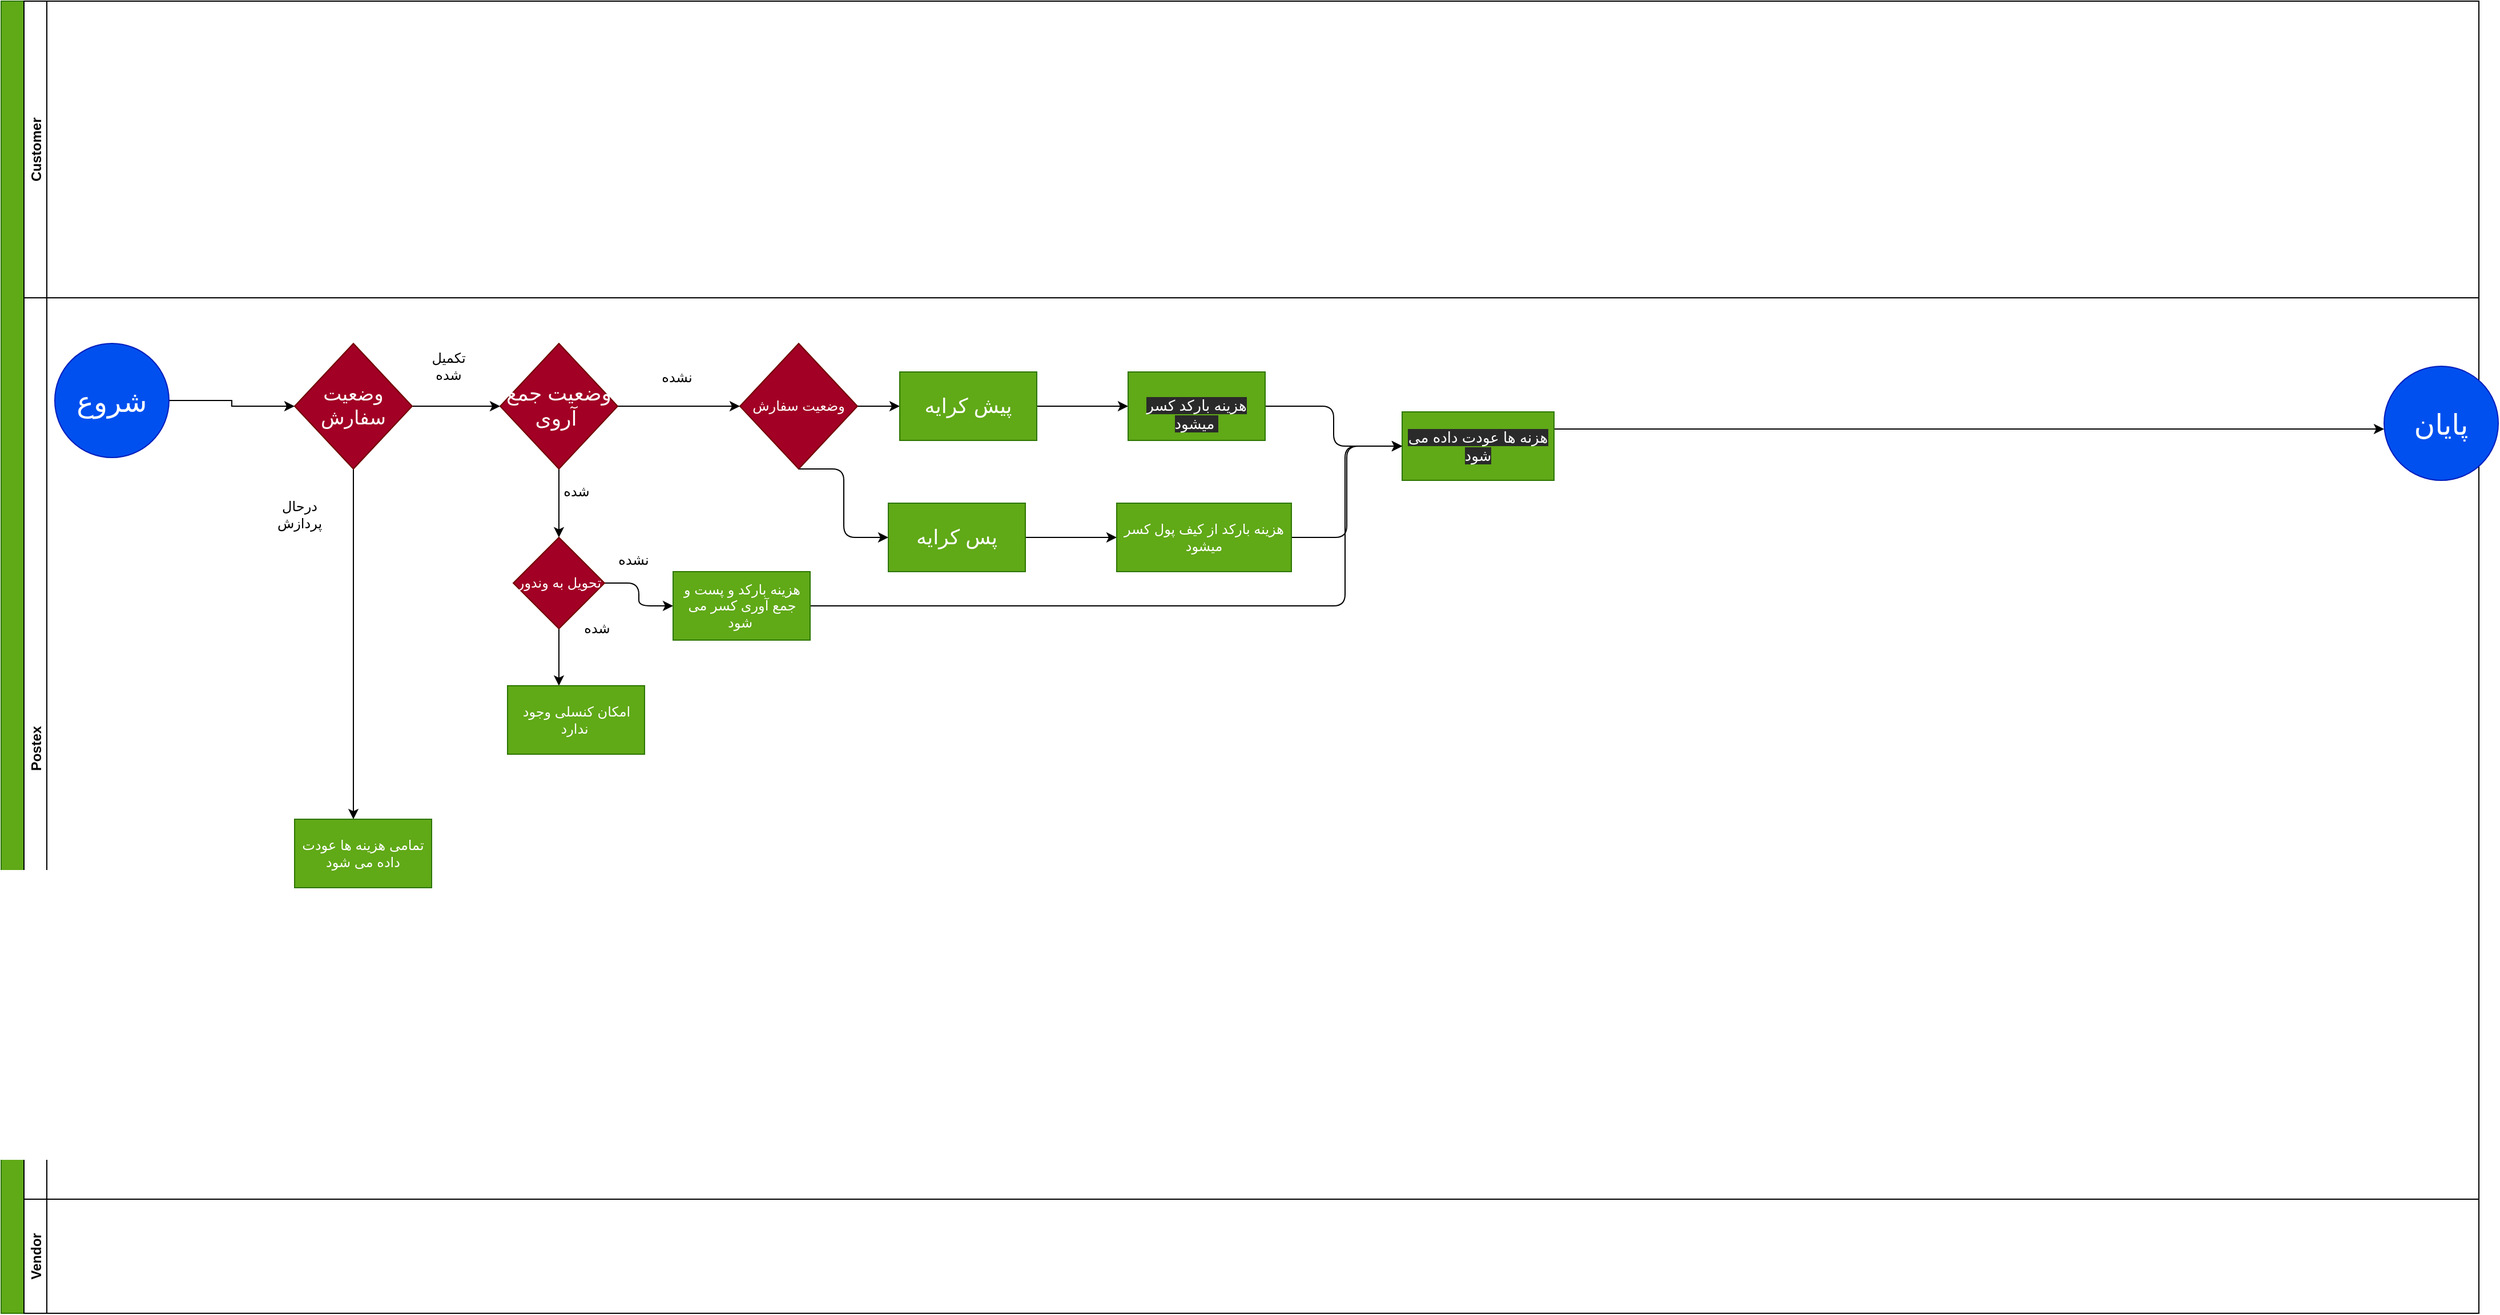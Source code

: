<mxfile>
    <diagram id="5A1bJ8k7loEzjgKSIjJu" name="Page-1">
        <mxGraphModel dx="1512" dy="1134" grid="0" gridSize="10" guides="1" tooltips="1" connect="1" arrows="1" fold="1" page="1" pageScale="1" pageWidth="2336" pageHeight="1654" math="0" shadow="0">
            <root>
                <mxCell id="0"/>
                <mxCell id="1" parent="0"/>
                <mxCell id="27" value=" " style="swimlane;childLayout=stackLayout;resizeParent=1;resizeParentMax=0;horizontal=0;startSize=20;horizontalStack=0;fillColor=#60a917;strokeColor=#2D7600;fontColor=#ffffff;fontSize=13;" parent="1" vertex="1">
                    <mxGeometry x="83" y="80" width="2170" height="1150" as="geometry"/>
                </mxCell>
                <mxCell id="28" value="Customer" style="swimlane;startSize=20;horizontal=0;" parent="27" vertex="1">
                    <mxGeometry x="20" width="2150" height="260" as="geometry"/>
                </mxCell>
                <mxCell id="37" value="Postex" style="swimlane;startSize=20;horizontal=0;" parent="27" vertex="1">
                    <mxGeometry x="20" y="260" width="2150" height="790" as="geometry"/>
                </mxCell>
                <mxCell id="29" value="" style="edgeStyle=orthogonalEdgeStyle;rounded=0;orthogonalLoop=1;jettySize=auto;html=1;" parent="37" source="30" target="59" edge="1">
                    <mxGeometry relative="1" as="geometry">
                        <mxPoint x="197" y="90.0" as="targetPoint"/>
                    </mxGeometry>
                </mxCell>
                <mxCell id="30" value="&lt;font style=&quot;font-size: 25px&quot;&gt;شروع&lt;/font&gt;" style="ellipse;whiteSpace=wrap;html=1;aspect=fixed;fillColor=#0050ef;strokeColor=#001DBC;fontColor=#ffffff;" parent="37" vertex="1">
                    <mxGeometry x="27" y="40" width="100" height="100" as="geometry"/>
                </mxCell>
                <mxCell id="35" value="&lt;font style=&quot;font-size: 25px&quot;&gt;پایان&lt;/font&gt;" style="ellipse;whiteSpace=wrap;html=1;aspect=fixed;fillColor=#0050ef;strokeColor=#001DBC;fontColor=#ffffff;" parent="37" vertex="1">
                    <mxGeometry x="2067" y="60" width="100" height="100" as="geometry"/>
                </mxCell>
                <mxCell id="64" value="" style="edgeStyle=elbowEdgeStyle;html=1;" parent="37" source="59" target="63" edge="1">
                    <mxGeometry relative="1" as="geometry"/>
                </mxCell>
                <mxCell id="70" style="edgeStyle=elbowEdgeStyle;html=1;exitX=1;exitY=0.5;exitDx=0;exitDy=0;" parent="37" source="59" target="68" edge="1">
                    <mxGeometry relative="1" as="geometry"/>
                </mxCell>
                <mxCell id="59" value="&lt;font style=&quot;font-size: 17px&quot;&gt;وضعیت سفارش&lt;/font&gt;" style="rhombus;whiteSpace=wrap;html=1;fillColor=#a20025;strokeColor=#6F0000;fontColor=#ffffff;" parent="37" vertex="1">
                    <mxGeometry x="237" y="40" width="103" height="110" as="geometry"/>
                </mxCell>
                <mxCell id="63" value="تمامی هزینه ها عودت داده می شود" style="whiteSpace=wrap;html=1;fontColor=#ffffff;strokeColor=#2D7600;fillColor=#60a917;" parent="37" vertex="1">
                    <mxGeometry x="237" y="457" width="120" height="60" as="geometry"/>
                </mxCell>
                <mxCell id="65" value="درحال پردازش" style="text;html=1;strokeColor=none;fillColor=none;align=center;verticalAlign=middle;whiteSpace=wrap;rounded=0;" parent="37" vertex="1">
                    <mxGeometry x="207" y="180" width="68.5" height="20" as="geometry"/>
                </mxCell>
                <mxCell id="75" value="" style="edgeStyle=elbowEdgeStyle;html=1;" parent="37" source="69" target="74" edge="1">
                    <mxGeometry relative="1" as="geometry"/>
                </mxCell>
                <mxCell id="77" style="edgeStyle=elbowEdgeStyle;html=1;exitX=0.5;exitY=1;exitDx=0;exitDy=0;entryX=0;entryY=0.5;entryDx=0;entryDy=0;" parent="37" source="69" target="76" edge="1">
                    <mxGeometry relative="1" as="geometry"/>
                </mxCell>
                <mxCell id="69" value="وضعیت سفارش" style="rhombus;whiteSpace=wrap;html=1;fillColor=#a20025;strokeColor=#6F0000;fontColor=#ffffff;" parent="37" vertex="1">
                    <mxGeometry x="627" y="40" width="103" height="110" as="geometry"/>
                </mxCell>
                <mxCell id="71" value="" style="edgeStyle=elbowEdgeStyle;html=1;" parent="37" source="68" target="69" edge="1">
                    <mxGeometry relative="1" as="geometry"/>
                </mxCell>
                <mxCell id="92" value="" style="edgeStyle=elbowEdgeStyle;html=1;" parent="37" source="68" target="91" edge="1">
                    <mxGeometry relative="1" as="geometry"/>
                </mxCell>
                <mxCell id="68" value="&lt;font style=&quot;font-size: 18px&quot;&gt;وضعیت جمع آروی&amp;nbsp;&lt;/font&gt;" style="rhombus;whiteSpace=wrap;html=1;fillColor=#a20025;strokeColor=#6F0000;fontColor=#ffffff;" parent="37" vertex="1">
                    <mxGeometry x="417" y="40" width="103" height="110" as="geometry"/>
                </mxCell>
                <mxCell id="73" value="نشده" style="text;html=1;strokeColor=none;fillColor=none;align=center;verticalAlign=middle;whiteSpace=wrap;rounded=0;" parent="37" vertex="1">
                    <mxGeometry x="547" y="60" width="50" height="20" as="geometry"/>
                </mxCell>
                <mxCell id="72" value="شده" style="text;html=1;strokeColor=none;fillColor=none;align=center;verticalAlign=middle;whiteSpace=wrap;rounded=0;" parent="37" vertex="1">
                    <mxGeometry x="458.5" y="160" width="50" height="20" as="geometry"/>
                </mxCell>
                <mxCell id="79" value="" style="edgeStyle=elbowEdgeStyle;html=1;" parent="37" source="74" target="78" edge="1">
                    <mxGeometry relative="1" as="geometry"/>
                </mxCell>
                <mxCell id="74" value="&lt;font style=&quot;font-size: 18px&quot;&gt;پیش کرایه&lt;/font&gt;" style="whiteSpace=wrap;html=1;fontColor=#ffffff;strokeColor=#2D7600;fillColor=#60a917;" parent="37" vertex="1">
                    <mxGeometry x="767" y="65" width="120" height="60" as="geometry"/>
                </mxCell>
                <mxCell id="87" value="" style="edgeStyle=elbowEdgeStyle;html=1;" parent="37" source="76" target="86" edge="1">
                    <mxGeometry relative="1" as="geometry"/>
                </mxCell>
                <mxCell id="76" value="&lt;font style=&quot;font-size: 18px&quot;&gt;پس کرایه&lt;/font&gt;" style="whiteSpace=wrap;html=1;fontColor=#ffffff;strokeColor=#2D7600;fillColor=#60a917;" parent="37" vertex="1">
                    <mxGeometry x="757" y="180" width="120" height="60" as="geometry"/>
                </mxCell>
                <mxCell id="83" value="" style="edgeStyle=elbowEdgeStyle;html=1;" parent="37" source="78" target="82" edge="1">
                    <mxGeometry relative="1" as="geometry"/>
                </mxCell>
                <mxCell id="78" value="&lt;br&gt;&lt;span style=&quot;color: rgb(255 , 255 , 255) ; font-family: &amp;#34;helvetica&amp;#34; ; font-size: 13px ; font-style: normal ; font-weight: 400 ; letter-spacing: normal ; text-align: center ; text-indent: 0px ; text-transform: none ; word-spacing: 0px ; background-color: rgb(42 , 42 , 42) ; display: inline ; float: none&quot;&gt;هزینه بارکد کسر میشود&amp;nbsp;&lt;/span&gt;&lt;br&gt;" style="whiteSpace=wrap;html=1;fontColor=#ffffff;strokeColor=#2D7600;fillColor=#60a917;" parent="37" vertex="1">
                    <mxGeometry x="967" y="65" width="120" height="60" as="geometry"/>
                </mxCell>
                <mxCell id="104" style="edgeStyle=elbowEdgeStyle;html=1;exitX=1;exitY=0.25;exitDx=0;exitDy=0;" parent="37" source="82" edge="1">
                    <mxGeometry relative="1" as="geometry">
                        <mxPoint x="2067" y="115" as="targetPoint"/>
                    </mxGeometry>
                </mxCell>
                <mxCell id="82" value="&#10;&#10;&lt;span style=&quot;color: rgb(255, 255, 255); font-family: helvetica; font-size: 13px; font-style: normal; font-weight: 400; letter-spacing: normal; text-align: center; text-indent: 0px; text-transform: none; word-spacing: 0px; background-color: rgb(42, 42, 42); display: inline; float: none;&quot;&gt;هزنه ها عودت داده می شود&lt;/span&gt;&#10;&#10;" style="whiteSpace=wrap;html=1;fontColor=#ffffff;strokeColor=#2D7600;fillColor=#60a917;" parent="37" vertex="1">
                    <mxGeometry x="1207" y="100" width="133" height="60" as="geometry"/>
                </mxCell>
                <mxCell id="89" style="edgeStyle=elbowEdgeStyle;html=1;exitX=1;exitY=0.5;exitDx=0;exitDy=0;entryX=0;entryY=0.5;entryDx=0;entryDy=0;" parent="37" source="86" target="82" edge="1">
                    <mxGeometry relative="1" as="geometry"/>
                </mxCell>
                <mxCell id="86" value="هزینه بارکد از کیف پول کسر میشود" style="whiteSpace=wrap;html=1;fontColor=#ffffff;strokeColor=#2D7600;fillColor=#60a917;" parent="37" vertex="1">
                    <mxGeometry x="957" y="180" width="153" height="60" as="geometry"/>
                </mxCell>
                <mxCell id="94" value="" style="edgeStyle=elbowEdgeStyle;html=1;" parent="37" source="91" target="93" edge="1">
                    <mxGeometry relative="1" as="geometry"/>
                </mxCell>
                <mxCell id="103" value="" style="edgeStyle=elbowEdgeStyle;html=1;" parent="37" source="91" target="102" edge="1">
                    <mxGeometry relative="1" as="geometry"/>
                </mxCell>
                <mxCell id="91" value="تحویل به وندور" style="rhombus;whiteSpace=wrap;html=1;fontColor=#ffffff;strokeColor=#6F0000;fillColor=#a20025;" parent="37" vertex="1">
                    <mxGeometry x="428.5" y="210" width="80" height="80" as="geometry"/>
                </mxCell>
                <mxCell id="99" style="edgeStyle=elbowEdgeStyle;html=1;exitX=1;exitY=0.5;exitDx=0;exitDy=0;" parent="37" source="93" target="82" edge="1">
                    <mxGeometry relative="1" as="geometry">
                        <Array as="points">
                            <mxPoint x="1157" y="200"/>
                        </Array>
                    </mxGeometry>
                </mxCell>
                <mxCell id="93" value="هزینه بارکد و پست و جمع آوری کسر می شود&amp;nbsp;" style="whiteSpace=wrap;html=1;fontColor=#ffffff;strokeColor=#2D7600;fillColor=#60a917;" parent="37" vertex="1">
                    <mxGeometry x="568.5" y="240" width="120" height="60" as="geometry"/>
                </mxCell>
                <mxCell id="96" value="نشده" style="text;html=1;strokeColor=none;fillColor=none;align=center;verticalAlign=middle;whiteSpace=wrap;rounded=0;" parent="37" vertex="1">
                    <mxGeometry x="508.5" y="220" width="50" height="20" as="geometry"/>
                </mxCell>
                <mxCell id="95" value="شده" style="text;html=1;strokeColor=none;fillColor=none;align=center;verticalAlign=middle;whiteSpace=wrap;rounded=0;" parent="37" vertex="1">
                    <mxGeometry x="477" y="280" width="50" height="20" as="geometry"/>
                </mxCell>
                <mxCell id="102" value="امکان کنسلی وجود ندارد&amp;nbsp;" style="whiteSpace=wrap;html=1;fontColor=#ffffff;strokeColor=#2D7600;fillColor=#60a917;" parent="37" vertex="1">
                    <mxGeometry x="423.5" y="340" width="120" height="60" as="geometry"/>
                </mxCell>
                <mxCell id="48" value="Vendor" style="swimlane;startSize=20;horizontal=0;" parent="27" vertex="1">
                    <mxGeometry x="20" y="1050" width="2150" height="100" as="geometry"/>
                </mxCell>
                <mxCell id="62" value="تکمیل شده" style="text;html=1;strokeColor=none;fillColor=none;align=center;verticalAlign=middle;whiteSpace=wrap;rounded=0;" parent="1" vertex="1">
                    <mxGeometry x="450" y="390" width="50" height="20" as="geometry"/>
                </mxCell>
            </root>
        </mxGraphModel>
    </diagram>
</mxfile>